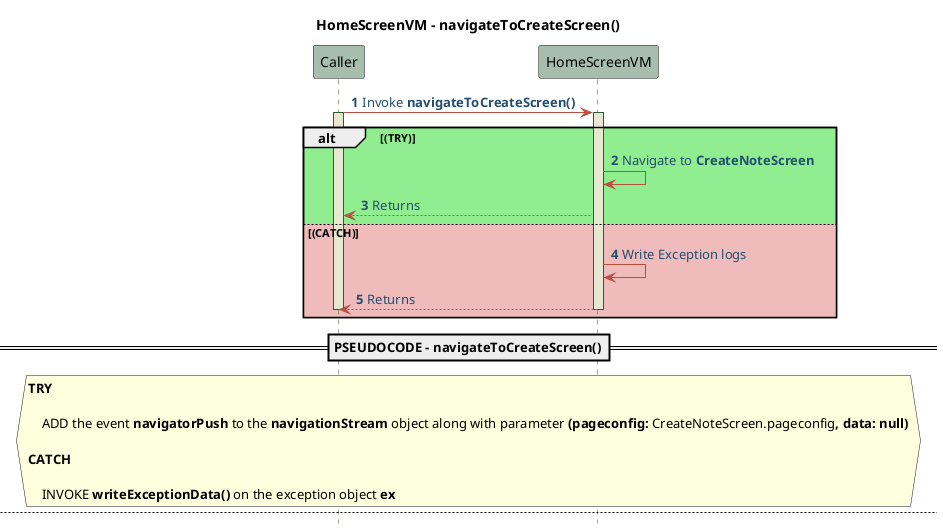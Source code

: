 @startuml HomeScreenVM - Sequence -Pseudo 
!define POSITIVERESPONSE 90EE90

!define NEGATIVEERESPONSE EFBBBB

!define NUETRALRESPONSE F2DC79

skinparam sequence{
    ParticipantBackgroundColor #A7BEAE

    LifeLineBackgroundColor #E7E8D1

    LifeLineBorderColor #2C5F2D

    ActorBackgroundColor #FC766AFF

    ActorBorderColor #FC766AFF

    ArrowColor #B85042

    ArrowFontColor #234E70

}

title HomeScreenVM - navigateToCreateScreen()
autonumber 1
hide footbox 
Caller -> HomeScreenVM : Invoke **navigateToCreateScreen()**
activate Caller 
activate HomeScreenVM 
alt #POSITIVERESPONSE (TRY)
HomeScreenVM -> HomeScreenVM :  Navigate to **CreateNoteScreen**
HomeScreenVM --> Caller : Returns 
else #NEGATIVEERESPONSE (CATCH)
HomeScreenVM -> HomeScreenVM : Write Exception logs
HomeScreenVM --> Caller : Returns 
deactivate Caller 
deactivate HomeScreenVM 
end 

==PSEUDOCODE - navigateToCreateScreen()== 
hnote across 
    **TRY**

        ADD the event **navigatorPush** to the **navigationStream** object along with parameter **(pageconfig: **CreateNoteScreen.pageconfig**, data: null)**
    
    **CATCH** 

        INVOKE **writeExceptionData()** on the exception object **ex**
end hnote 

newpage HomeScreenVM - navigateToRetrieveScreen()
autonumber 1
hide footbox 
Caller -> HomeScreenVM : Invoke **navigateToRetrieveScreen()**
activate Caller 
activate HomeScreenVM 
alt #POSITIVERESPONSE (TRY)
HomeScreenVM -> HomeScreenVM : Navigate to **RetrieveNoteScreen**
HomeScreenVM --> Caller : Returns
else #NEGATIVEERESPONSE (CATCH)
HomeScreenVM -> HomeScreenVM : Write Exception logs
HomeScreenVM --> Caller : Returns 
deactivate Caller 
deactivate HomeScreenVM 
end 

==PSEUDOCODE - navigateToRetrieveScreen()== 
hnote across 
    **TRY**

        ADD the event **navigatorPush** to the **navigationStream** object along with parameter **(pageconfig: RetrieveNoteScreen.pageconfig, data: null)**
    
    **CATCH** 

        INVOKE **writeExceptionData()** on the exception object **ex**
end hnote 